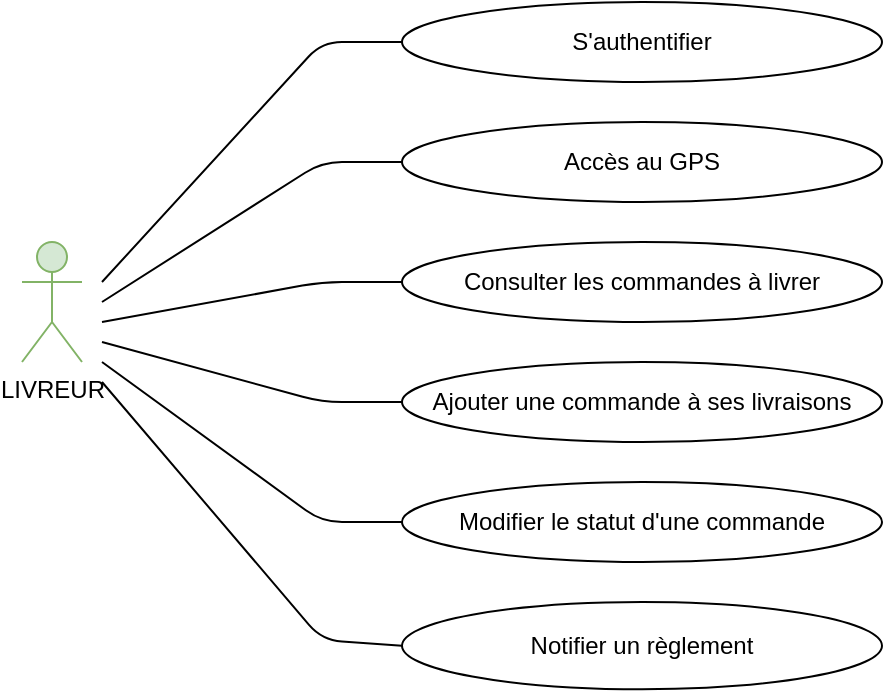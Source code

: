 <mxfile version="13.3.5" type="github">
  <diagram id="YEW_XgKMcBk3fxVD1bnq" name="Page-1">
    <mxGraphModel dx="946" dy="472" grid="1" gridSize="10" guides="1" tooltips="1" connect="1" arrows="1" fold="1" page="1" pageScale="1" pageWidth="827" pageHeight="1169" math="0" shadow="0">
      <root>
        <mxCell id="0" />
        <mxCell id="1" parent="0" />
        <mxCell id="R-UamuHSypKIa0kRamz_-2" value="LIVREUR" style="shape=umlActor;verticalLabelPosition=bottom;labelBackgroundColor=#ffffff;verticalAlign=top;html=1;outlineConnect=0;fillColor=#d5e8d4;strokeColor=#82b366;" parent="1" vertex="1">
          <mxGeometry x="50" y="160" width="30" height="60" as="geometry" />
        </mxCell>
        <mxCell id="R-UamuHSypKIa0kRamz_-7" value="S&#39;authentifier" style="ellipse;whiteSpace=wrap;html=1;" parent="1" vertex="1">
          <mxGeometry x="240" y="40" width="240" height="40" as="geometry" />
        </mxCell>
        <mxCell id="R-UamuHSypKIa0kRamz_-10" value="Consulter les commandes à livrer" style="ellipse;whiteSpace=wrap;html=1;" parent="1" vertex="1">
          <mxGeometry x="240" y="160" width="240" height="40" as="geometry" />
        </mxCell>
        <mxCell id="R-UamuHSypKIa0kRamz_-12" value="Ajouter une commande à ses livraisons" style="ellipse;whiteSpace=wrap;html=1;" parent="1" vertex="1">
          <mxGeometry x="240" y="220" width="240" height="40" as="geometry" />
        </mxCell>
        <mxCell id="R-UamuHSypKIa0kRamz_-13" value="Modifier le statut d&#39;une commande" style="ellipse;whiteSpace=wrap;html=1;" parent="1" vertex="1">
          <mxGeometry x="240" y="280" width="240" height="40" as="geometry" />
        </mxCell>
        <mxCell id="R-UamuHSypKIa0kRamz_-14" value="Notifier un règlement" style="ellipse;whiteSpace=wrap;html=1;aspect=fixed;" parent="1" vertex="1">
          <mxGeometry x="240" y="340" width="240" height="43.65" as="geometry" />
        </mxCell>
        <mxCell id="vbrpNa7IeLYnMXEnieaS-1" value="" style="endArrow=none;html=1;entryX=0;entryY=0.5;entryDx=0;entryDy=0;" parent="1" target="R-UamuHSypKIa0kRamz_-7" edge="1">
          <mxGeometry width="50" height="50" relative="1" as="geometry">
            <mxPoint x="90" y="180" as="sourcePoint" />
            <mxPoint x="440" y="220" as="targetPoint" />
            <Array as="points">
              <mxPoint x="200" y="60" />
            </Array>
          </mxGeometry>
        </mxCell>
        <mxCell id="vbrpNa7IeLYnMXEnieaS-2" value="" style="endArrow=none;html=1;entryX=0;entryY=0.5;entryDx=0;entryDy=0;" parent="1" target="R-UamuHSypKIa0kRamz_-10" edge="1">
          <mxGeometry width="50" height="50" relative="1" as="geometry">
            <mxPoint x="90" y="200" as="sourcePoint" />
            <mxPoint x="440" y="220" as="targetPoint" />
            <Array as="points">
              <mxPoint x="200" y="180" />
            </Array>
          </mxGeometry>
        </mxCell>
        <mxCell id="vbrpNa7IeLYnMXEnieaS-3" value="" style="endArrow=none;html=1;entryX=0;entryY=0.5;entryDx=0;entryDy=0;" parent="1" target="R-UamuHSypKIa0kRamz_-12" edge="1">
          <mxGeometry width="50" height="50" relative="1" as="geometry">
            <mxPoint x="90" y="210" as="sourcePoint" />
            <mxPoint x="240" y="240" as="targetPoint" />
            <Array as="points">
              <mxPoint x="200" y="240" />
            </Array>
          </mxGeometry>
        </mxCell>
        <mxCell id="vbrpNa7IeLYnMXEnieaS-4" value="" style="endArrow=none;html=1;exitX=0;exitY=0.5;exitDx=0;exitDy=0;" parent="1" source="R-UamuHSypKIa0kRamz_-13" edge="1">
          <mxGeometry width="50" height="50" relative="1" as="geometry">
            <mxPoint x="390" y="270" as="sourcePoint" />
            <mxPoint x="90" y="220" as="targetPoint" />
            <Array as="points">
              <mxPoint x="200" y="300" />
            </Array>
          </mxGeometry>
        </mxCell>
        <mxCell id="vbrpNa7IeLYnMXEnieaS-5" value="" style="endArrow=none;html=1;exitX=0;exitY=0.5;exitDx=0;exitDy=0;" parent="1" source="R-UamuHSypKIa0kRamz_-14" edge="1">
          <mxGeometry width="50" height="50" relative="1" as="geometry">
            <mxPoint x="390" y="270" as="sourcePoint" />
            <mxPoint x="90" y="230" as="targetPoint" />
            <Array as="points">
              <mxPoint x="200" y="359" />
            </Array>
          </mxGeometry>
        </mxCell>
        <mxCell id="l6Yqbm39w4DT14Oliz5h-1" value="" style="endArrow=none;html=1;entryX=0;entryY=0.5;entryDx=0;entryDy=0;" edge="1" parent="1" target="l6Yqbm39w4DT14Oliz5h-2">
          <mxGeometry width="50" height="50" relative="1" as="geometry">
            <mxPoint x="90" y="190" as="sourcePoint" />
            <mxPoint x="240" y="140" as="targetPoint" />
            <Array as="points">
              <mxPoint x="200" y="120" />
            </Array>
          </mxGeometry>
        </mxCell>
        <mxCell id="l6Yqbm39w4DT14Oliz5h-2" value="Accès au GPS" style="ellipse;whiteSpace=wrap;html=1;" vertex="1" parent="1">
          <mxGeometry x="240" y="100" width="240" height="40" as="geometry" />
        </mxCell>
      </root>
    </mxGraphModel>
  </diagram>
</mxfile>
